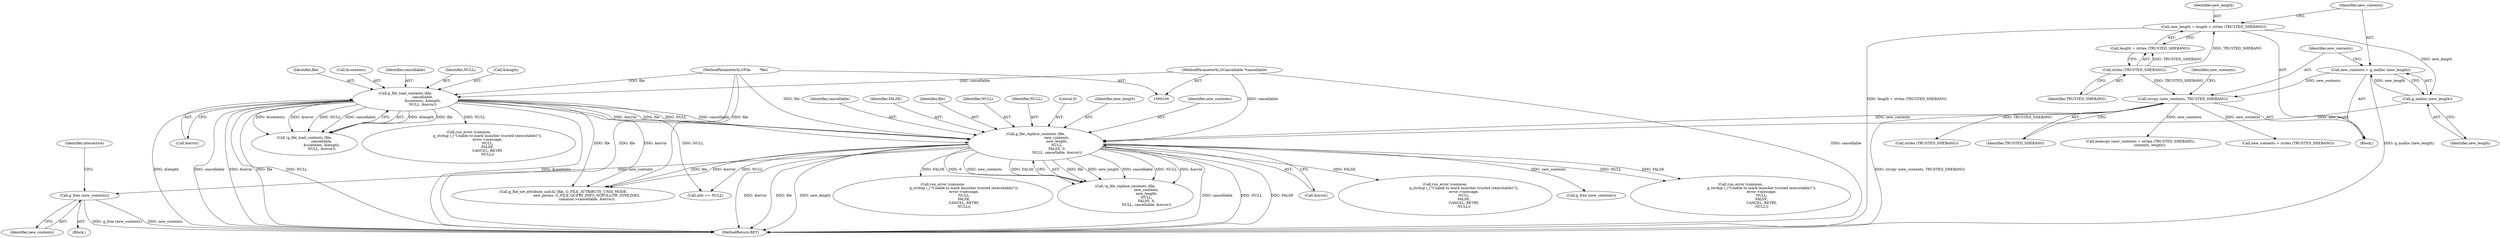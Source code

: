 digraph "0_nautilus_1630f53481f445ada0a455e9979236d31a8d3bb0_1@API" {
"1000219" [label="(Call,g_free (new_contents))"];
"1000205" [label="(Call,g_file_replace_contents (file,\n                                      new_contents,\n                                      new_length,\n                                      NULL,\n                                      FALSE, 0,\n                                      NULL, cancellable, &error))"];
"1000121" [label="(Call,g_file_load_contents (file,\n                               cancellable,\n                               &contents, &length,\n                               NULL, &error))"];
"1000103" [label="(MethodParameterIn,GFile        *file)"];
"1000102" [label="(MethodParameterIn,GCancellable *cancellable)"];
"1000193" [label="(Call,strcpy (new_contents, TRUSTED_SHEBANG))"];
"1000189" [label="(Call,new_contents = g_malloc (new_length))"];
"1000191" [label="(Call,g_malloc (new_length))"];
"1000183" [label="(Call,new_length = length + strlen (TRUSTED_SHEBANG))"];
"1000187" [label="(Call,strlen (TRUSTED_SHEBANG))"];
"1000266" [label="(Call,g_free (new_contents))"];
"1000226" [label="(Call,run_error (common,\n                                      g_strdup (_(\"Unable to mark launcher trusted (executable)\")),\n                                      error->message,\n                                      NULL,\n                                      FALSE,\n                                      CANCEL, RETRY,\n                                      NULL))"];
"1000123" [label="(Identifier,cancellable)"];
"1000183" [label="(Call,new_length = length + strlen (TRUSTED_SHEBANG))"];
"1000182" [label="(Block,)"];
"1000213" [label="(Identifier,cancellable)"];
"1000103" [label="(MethodParameterIn,GFile        *file)"];
"1000137" [label="(Call,run_error (common,\n                                  g_strdup (_(\"Unable to mark launcher trusted (executable)\")),\n                                  error->message,\n                                  NULL,\n                                  FALSE,\n                                  CANCEL, RETRY,\n                                  NULL))"];
"1000219" [label="(Call,g_free (new_contents))"];
"1000102" [label="(MethodParameterIn,GCancellable *cancellable)"];
"1000189" [label="(Call,new_contents = g_malloc (new_length))"];
"1000120" [label="(Call,!g_file_load_contents (file,\n                               cancellable,\n                               &contents, &length,\n                               NULL, &error))"];
"1000191" [label="(Call,g_malloc (new_length))"];
"1000214" [label="(Call,&error)"];
"1000210" [label="(Identifier,FALSE)"];
"1000198" [label="(Identifier,new_contents)"];
"1000194" [label="(Identifier,new_contents)"];
"1000220" [label="(Identifier,new_contents)"];
"1000190" [label="(Identifier,new_contents)"];
"1000121" [label="(Call,g_file_load_contents (file,\n                               cancellable,\n                               &contents, &length,\n                               NULL, &error))"];
"1000195" [label="(Identifier,TRUSTED_SHEBANG)"];
"1000188" [label="(Identifier,TRUSTED_SHEBANG)"];
"1000128" [label="(Identifier,NULL)"];
"1000206" [label="(Identifier,file)"];
"1000126" [label="(Call,&length)"];
"1000345" [label="(Call,g_file_set_attribute_uint32 (file, G_FILE_ATTRIBUTE_UNIX_MODE,\n                                          new_perms, G_FILE_QUERY_INFO_NOFOLLOW_SYMLINKS,\n                                          common->cancellable, &error))"];
"1000222" [label="(Identifier,interactive)"];
"1000187" [label="(Call,strlen (TRUSTED_SHEBANG))"];
"1000196" [label="(Call,memcpy (new_contents + strlen (TRUSTED_SHEBANG),\n                contents, length))"];
"1000209" [label="(Identifier,NULL)"];
"1000212" [label="(Identifier,NULL)"];
"1000271" [label="(Call,info == NULL)"];
"1000185" [label="(Call,length + strlen (TRUSTED_SHEBANG))"];
"1000122" [label="(Identifier,file)"];
"1000192" [label="(Identifier,new_length)"];
"1000363" [label="(Call,run_error (common,\n                                      g_strdup (_(\"Unable to mark launcher trusted (executable)\")),\n                                      error->message,\n                                      NULL,\n                                      FALSE,\n                                      CANCEL, RETRY,\n                                      NULL))"];
"1000406" [label="(MethodReturn,RET)"];
"1000211" [label="(Literal,0)"];
"1000205" [label="(Call,g_file_replace_contents (file,\n                                      new_contents,\n                                      new_length,\n                                      NULL,\n                                      FALSE, 0,\n                                      NULL, cancellable, &error))"];
"1000208" [label="(Identifier,new_length)"];
"1000207" [label="(Identifier,new_contents)"];
"1000204" [label="(Call,!g_file_replace_contents (file,\n                                      new_contents,\n                                      new_length,\n                                      NULL,\n                                      FALSE, 0,\n                                      NULL, cancellable, &error))"];
"1000193" [label="(Call,strcpy (new_contents, TRUSTED_SHEBANG))"];
"1000129" [label="(Call,&error)"];
"1000280" [label="(Call,run_error (common,\n                                  g_strdup (_(\"Unable to mark launcher trusted (executable)\")),\n                                  error->message,\n                                  NULL,\n                                  FALSE,\n                                  CANCEL, RETRY,\n                                  NULL))"];
"1000197" [label="(Call,new_contents + strlen (TRUSTED_SHEBANG))"];
"1000216" [label="(Block,)"];
"1000199" [label="(Call,strlen (TRUSTED_SHEBANG))"];
"1000124" [label="(Call,&contents)"];
"1000184" [label="(Identifier,new_length)"];
"1000219" -> "1000216"  [label="AST: "];
"1000219" -> "1000220"  [label="CFG: "];
"1000220" -> "1000219"  [label="AST: "];
"1000222" -> "1000219"  [label="CFG: "];
"1000219" -> "1000406"  [label="DDG: g_free (new_contents)"];
"1000219" -> "1000406"  [label="DDG: new_contents"];
"1000205" -> "1000219"  [label="DDG: new_contents"];
"1000205" -> "1000204"  [label="AST: "];
"1000205" -> "1000214"  [label="CFG: "];
"1000206" -> "1000205"  [label="AST: "];
"1000207" -> "1000205"  [label="AST: "];
"1000208" -> "1000205"  [label="AST: "];
"1000209" -> "1000205"  [label="AST: "];
"1000210" -> "1000205"  [label="AST: "];
"1000211" -> "1000205"  [label="AST: "];
"1000212" -> "1000205"  [label="AST: "];
"1000213" -> "1000205"  [label="AST: "];
"1000214" -> "1000205"  [label="AST: "];
"1000204" -> "1000205"  [label="CFG: "];
"1000205" -> "1000406"  [label="DDG: NULL"];
"1000205" -> "1000406"  [label="DDG: FALSE"];
"1000205" -> "1000406"  [label="DDG: &error"];
"1000205" -> "1000406"  [label="DDG: file"];
"1000205" -> "1000406"  [label="DDG: new_length"];
"1000205" -> "1000406"  [label="DDG: cancellable"];
"1000205" -> "1000204"  [label="DDG: file"];
"1000205" -> "1000204"  [label="DDG: new_length"];
"1000205" -> "1000204"  [label="DDG: cancellable"];
"1000205" -> "1000204"  [label="DDG: NULL"];
"1000205" -> "1000204"  [label="DDG: &error"];
"1000205" -> "1000204"  [label="DDG: 0"];
"1000205" -> "1000204"  [label="DDG: new_contents"];
"1000205" -> "1000204"  [label="DDG: FALSE"];
"1000121" -> "1000205"  [label="DDG: file"];
"1000121" -> "1000205"  [label="DDG: NULL"];
"1000121" -> "1000205"  [label="DDG: cancellable"];
"1000121" -> "1000205"  [label="DDG: &error"];
"1000103" -> "1000205"  [label="DDG: file"];
"1000193" -> "1000205"  [label="DDG: new_contents"];
"1000191" -> "1000205"  [label="DDG: new_length"];
"1000102" -> "1000205"  [label="DDG: cancellable"];
"1000205" -> "1000226"  [label="DDG: NULL"];
"1000205" -> "1000226"  [label="DDG: FALSE"];
"1000205" -> "1000266"  [label="DDG: new_contents"];
"1000205" -> "1000271"  [label="DDG: NULL"];
"1000205" -> "1000280"  [label="DDG: FALSE"];
"1000205" -> "1000345"  [label="DDG: file"];
"1000205" -> "1000345"  [label="DDG: &error"];
"1000205" -> "1000363"  [label="DDG: FALSE"];
"1000121" -> "1000120"  [label="AST: "];
"1000121" -> "1000129"  [label="CFG: "];
"1000122" -> "1000121"  [label="AST: "];
"1000123" -> "1000121"  [label="AST: "];
"1000124" -> "1000121"  [label="AST: "];
"1000126" -> "1000121"  [label="AST: "];
"1000128" -> "1000121"  [label="AST: "];
"1000129" -> "1000121"  [label="AST: "];
"1000120" -> "1000121"  [label="CFG: "];
"1000121" -> "1000406"  [label="DDG: &length"];
"1000121" -> "1000406"  [label="DDG: cancellable"];
"1000121" -> "1000406"  [label="DDG: &error"];
"1000121" -> "1000406"  [label="DDG: file"];
"1000121" -> "1000406"  [label="DDG: NULL"];
"1000121" -> "1000406"  [label="DDG: &contents"];
"1000121" -> "1000120"  [label="DDG: &length"];
"1000121" -> "1000120"  [label="DDG: file"];
"1000121" -> "1000120"  [label="DDG: &contents"];
"1000121" -> "1000120"  [label="DDG: &error"];
"1000121" -> "1000120"  [label="DDG: NULL"];
"1000121" -> "1000120"  [label="DDG: cancellable"];
"1000103" -> "1000121"  [label="DDG: file"];
"1000102" -> "1000121"  [label="DDG: cancellable"];
"1000121" -> "1000137"  [label="DDG: NULL"];
"1000121" -> "1000271"  [label="DDG: NULL"];
"1000121" -> "1000345"  [label="DDG: file"];
"1000121" -> "1000345"  [label="DDG: &error"];
"1000103" -> "1000100"  [label="AST: "];
"1000103" -> "1000406"  [label="DDG: file"];
"1000103" -> "1000345"  [label="DDG: file"];
"1000102" -> "1000100"  [label="AST: "];
"1000102" -> "1000406"  [label="DDG: cancellable"];
"1000193" -> "1000182"  [label="AST: "];
"1000193" -> "1000195"  [label="CFG: "];
"1000194" -> "1000193"  [label="AST: "];
"1000195" -> "1000193"  [label="AST: "];
"1000198" -> "1000193"  [label="CFG: "];
"1000193" -> "1000406"  [label="DDG: strcpy (new_contents, TRUSTED_SHEBANG)"];
"1000189" -> "1000193"  [label="DDG: new_contents"];
"1000187" -> "1000193"  [label="DDG: TRUSTED_SHEBANG"];
"1000193" -> "1000196"  [label="DDG: new_contents"];
"1000193" -> "1000197"  [label="DDG: new_contents"];
"1000193" -> "1000199"  [label="DDG: TRUSTED_SHEBANG"];
"1000189" -> "1000182"  [label="AST: "];
"1000189" -> "1000191"  [label="CFG: "];
"1000190" -> "1000189"  [label="AST: "];
"1000191" -> "1000189"  [label="AST: "];
"1000194" -> "1000189"  [label="CFG: "];
"1000189" -> "1000406"  [label="DDG: g_malloc (new_length)"];
"1000191" -> "1000189"  [label="DDG: new_length"];
"1000191" -> "1000192"  [label="CFG: "];
"1000192" -> "1000191"  [label="AST: "];
"1000183" -> "1000191"  [label="DDG: new_length"];
"1000183" -> "1000182"  [label="AST: "];
"1000183" -> "1000185"  [label="CFG: "];
"1000184" -> "1000183"  [label="AST: "];
"1000185" -> "1000183"  [label="AST: "];
"1000190" -> "1000183"  [label="CFG: "];
"1000183" -> "1000406"  [label="DDG: length + strlen (TRUSTED_SHEBANG)"];
"1000187" -> "1000183"  [label="DDG: TRUSTED_SHEBANG"];
"1000187" -> "1000185"  [label="AST: "];
"1000187" -> "1000188"  [label="CFG: "];
"1000188" -> "1000187"  [label="AST: "];
"1000185" -> "1000187"  [label="CFG: "];
"1000187" -> "1000185"  [label="DDG: TRUSTED_SHEBANG"];
}
